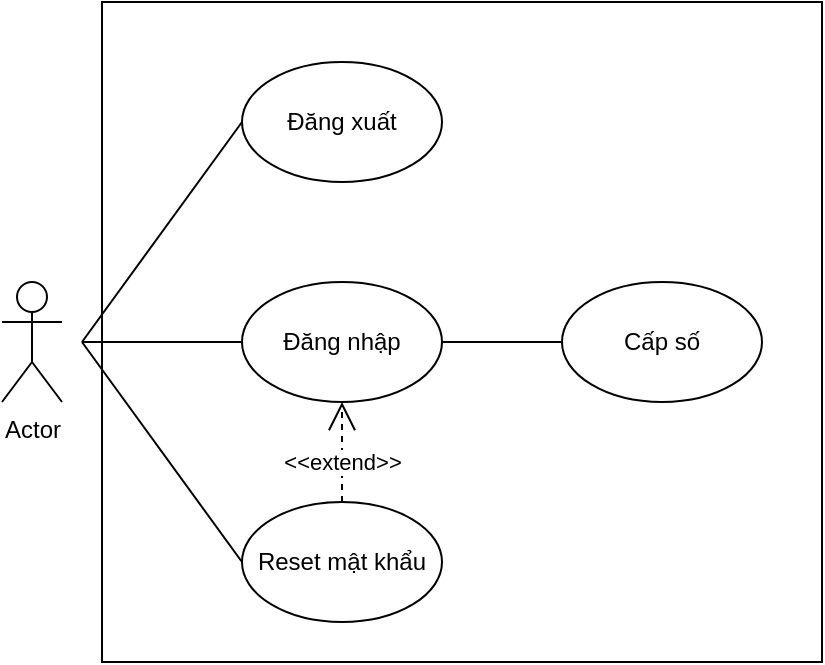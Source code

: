 <mxfile version="20.8.23" type="device"><diagram name="Trang-1" id="meu5WlSh57ElJpMTyhqV"><mxGraphModel dx="1050" dy="619" grid="1" gridSize="10" guides="1" tooltips="1" connect="1" arrows="1" fold="1" page="1" pageScale="1" pageWidth="2339" pageHeight="3300" math="0" shadow="0"><root><mxCell id="0"/><mxCell id="1" parent="0"/><mxCell id="Efud_kLguDvfxWXZ-qEM-15" value="" style="rounded=0;whiteSpace=wrap;html=1;" parent="1" vertex="1"><mxGeometry x="90" y="320" width="360" height="330" as="geometry"/></mxCell><mxCell id="Efud_kLguDvfxWXZ-qEM-2" value="Actor" style="shape=umlActor;verticalLabelPosition=bottom;verticalAlign=top;html=1;outlineConnect=0;" parent="1" vertex="1"><mxGeometry x="40" y="460" width="30" height="60" as="geometry"/></mxCell><mxCell id="Efud_kLguDvfxWXZ-qEM-4" value="Đăng nhập" style="ellipse;whiteSpace=wrap;html=1;" parent="1" vertex="1"><mxGeometry x="160" y="460" width="100" height="60" as="geometry"/></mxCell><mxCell id="Efud_kLguDvfxWXZ-qEM-5" value="Đăng xuất" style="ellipse;whiteSpace=wrap;html=1;" parent="1" vertex="1"><mxGeometry x="160" y="350" width="100" height="60" as="geometry"/></mxCell><mxCell id="Efud_kLguDvfxWXZ-qEM-6" value="Cấp số" style="ellipse;whiteSpace=wrap;html=1;" parent="1" vertex="1"><mxGeometry x="320" y="460" width="100" height="60" as="geometry"/></mxCell><mxCell id="Efud_kLguDvfxWXZ-qEM-10" value="Reset mật khẩu" style="ellipse;whiteSpace=wrap;html=1;" parent="1" vertex="1"><mxGeometry x="160" y="570" width="100" height="60" as="geometry"/></mxCell><mxCell id="Efud_kLguDvfxWXZ-qEM-13" value="&amp;lt;&amp;lt;extend&amp;gt;&amp;gt;" style="endArrow=open;endSize=12;dashed=1;html=1;rounded=0;exitX=0.5;exitY=0;exitDx=0;exitDy=0;entryX=0.5;entryY=1;entryDx=0;entryDy=0;" parent="1" source="Efud_kLguDvfxWXZ-qEM-10" target="Efud_kLguDvfxWXZ-qEM-4" edge="1"><mxGeometry x="-0.2" width="160" relative="1" as="geometry"><mxPoint x="360" y="400" as="sourcePoint"/><mxPoint x="520" y="400" as="targetPoint"/><mxPoint as="offset"/></mxGeometry></mxCell><mxCell id="AG1mvKaMDAvZZs7wLIyy-1" value="" style="endArrow=none;html=1;rounded=0;entryX=0;entryY=0.5;entryDx=0;entryDy=0;" edge="1" parent="1" target="Efud_kLguDvfxWXZ-qEM-10"><mxGeometry width="50" height="50" relative="1" as="geometry"><mxPoint x="80" y="490" as="sourcePoint"/><mxPoint x="130" y="450" as="targetPoint"/></mxGeometry></mxCell><mxCell id="AG1mvKaMDAvZZs7wLIyy-2" value="" style="endArrow=none;html=1;rounded=0;entryX=0;entryY=0.5;entryDx=0;entryDy=0;" edge="1" parent="1" target="Efud_kLguDvfxWXZ-qEM-4"><mxGeometry width="50" height="50" relative="1" as="geometry"><mxPoint x="80" y="490" as="sourcePoint"/><mxPoint x="130" y="450" as="targetPoint"/></mxGeometry></mxCell><mxCell id="AG1mvKaMDAvZZs7wLIyy-3" value="" style="endArrow=none;html=1;rounded=0;entryX=0;entryY=0.5;entryDx=0;entryDy=0;" edge="1" parent="1" target="Efud_kLguDvfxWXZ-qEM-5"><mxGeometry width="50" height="50" relative="1" as="geometry"><mxPoint x="80" y="490" as="sourcePoint"/><mxPoint x="130" y="440" as="targetPoint"/></mxGeometry></mxCell><mxCell id="AG1mvKaMDAvZZs7wLIyy-4" value="" style="endArrow=none;html=1;rounded=0;entryX=0;entryY=0.5;entryDx=0;entryDy=0;" edge="1" parent="1" target="Efud_kLguDvfxWXZ-qEM-6"><mxGeometry width="50" height="50" relative="1" as="geometry"><mxPoint x="260" y="490" as="sourcePoint"/><mxPoint x="310" y="440" as="targetPoint"/></mxGeometry></mxCell></root></mxGraphModel></diagram></mxfile>